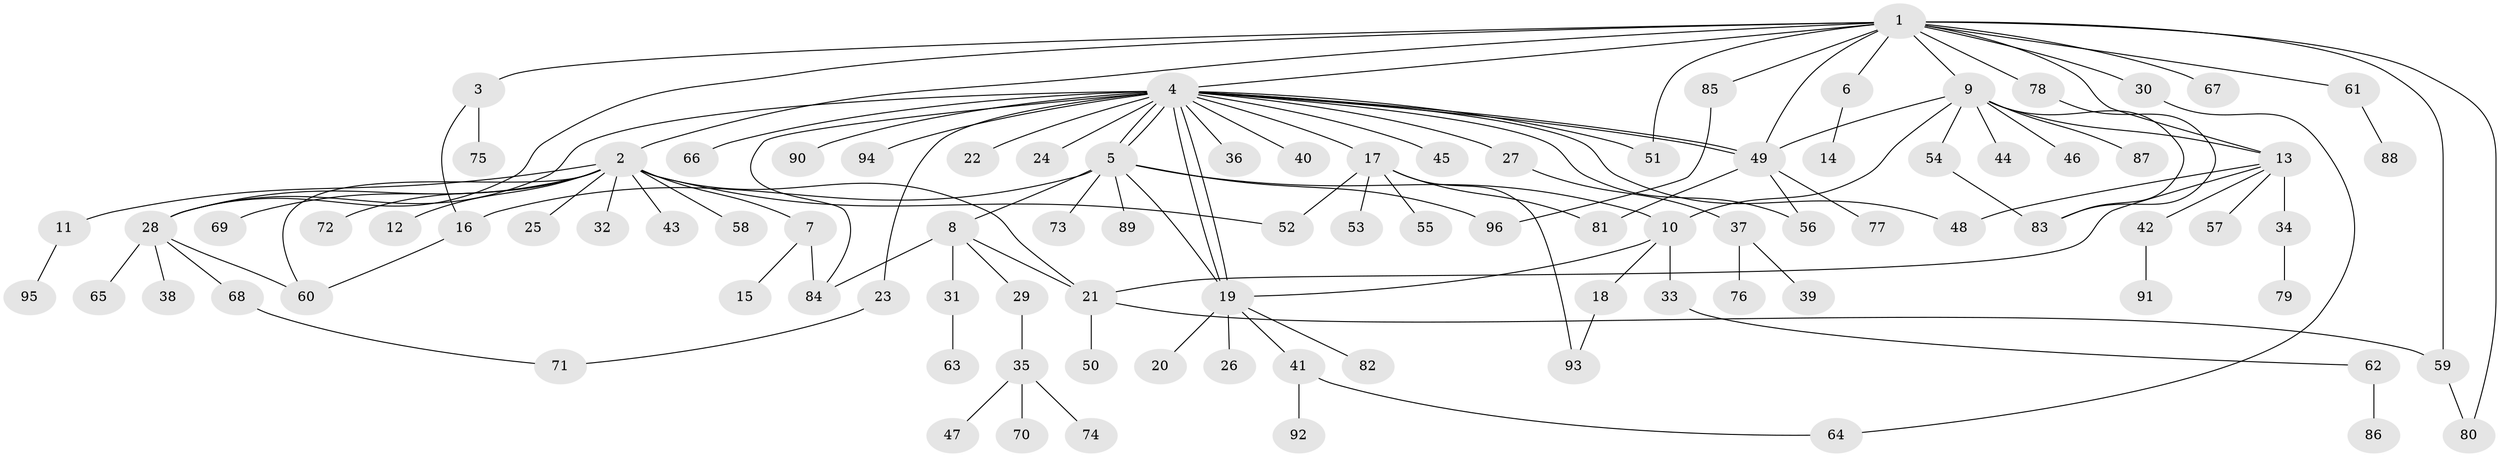 // Generated by graph-tools (version 1.1) at 2025/11/02/27/25 16:11:12]
// undirected, 96 vertices, 126 edges
graph export_dot {
graph [start="1"]
  node [color=gray90,style=filled];
  1;
  2;
  3;
  4;
  5;
  6;
  7;
  8;
  9;
  10;
  11;
  12;
  13;
  14;
  15;
  16;
  17;
  18;
  19;
  20;
  21;
  22;
  23;
  24;
  25;
  26;
  27;
  28;
  29;
  30;
  31;
  32;
  33;
  34;
  35;
  36;
  37;
  38;
  39;
  40;
  41;
  42;
  43;
  44;
  45;
  46;
  47;
  48;
  49;
  50;
  51;
  52;
  53;
  54;
  55;
  56;
  57;
  58;
  59;
  60;
  61;
  62;
  63;
  64;
  65;
  66;
  67;
  68;
  69;
  70;
  71;
  72;
  73;
  74;
  75;
  76;
  77;
  78;
  79;
  80;
  81;
  82;
  83;
  84;
  85;
  86;
  87;
  88;
  89;
  90;
  91;
  92;
  93;
  94;
  95;
  96;
  1 -- 2;
  1 -- 3;
  1 -- 4;
  1 -- 6;
  1 -- 9;
  1 -- 13;
  1 -- 28;
  1 -- 30;
  1 -- 49;
  1 -- 51;
  1 -- 59;
  1 -- 61;
  1 -- 67;
  1 -- 78;
  1 -- 80;
  1 -- 85;
  2 -- 7;
  2 -- 11;
  2 -- 12;
  2 -- 21;
  2 -- 25;
  2 -- 28;
  2 -- 32;
  2 -- 43;
  2 -- 52;
  2 -- 58;
  2 -- 60;
  2 -- 69;
  2 -- 72;
  3 -- 16;
  3 -- 75;
  4 -- 5;
  4 -- 5;
  4 -- 17;
  4 -- 19;
  4 -- 19;
  4 -- 22;
  4 -- 23;
  4 -- 24;
  4 -- 27;
  4 -- 28;
  4 -- 36;
  4 -- 40;
  4 -- 45;
  4 -- 48;
  4 -- 49;
  4 -- 49;
  4 -- 51;
  4 -- 56;
  4 -- 66;
  4 -- 84;
  4 -- 90;
  4 -- 94;
  5 -- 8;
  5 -- 10;
  5 -- 16;
  5 -- 19;
  5 -- 73;
  5 -- 89;
  5 -- 96;
  6 -- 14;
  7 -- 15;
  7 -- 84;
  8 -- 21;
  8 -- 29;
  8 -- 31;
  8 -- 84;
  9 -- 10;
  9 -- 13;
  9 -- 44;
  9 -- 46;
  9 -- 49;
  9 -- 54;
  9 -- 83;
  9 -- 87;
  10 -- 18;
  10 -- 19;
  10 -- 33;
  11 -- 95;
  13 -- 21;
  13 -- 34;
  13 -- 42;
  13 -- 48;
  13 -- 57;
  16 -- 60;
  17 -- 52;
  17 -- 53;
  17 -- 55;
  17 -- 81;
  17 -- 93;
  18 -- 93;
  19 -- 20;
  19 -- 26;
  19 -- 41;
  19 -- 82;
  21 -- 50;
  21 -- 59;
  23 -- 71;
  27 -- 37;
  28 -- 38;
  28 -- 60;
  28 -- 65;
  28 -- 68;
  29 -- 35;
  30 -- 64;
  31 -- 63;
  33 -- 62;
  34 -- 79;
  35 -- 47;
  35 -- 70;
  35 -- 74;
  37 -- 39;
  37 -- 76;
  41 -- 64;
  41 -- 92;
  42 -- 91;
  49 -- 56;
  49 -- 77;
  49 -- 81;
  54 -- 83;
  59 -- 80;
  61 -- 88;
  62 -- 86;
  68 -- 71;
  78 -- 83;
  85 -- 96;
}
